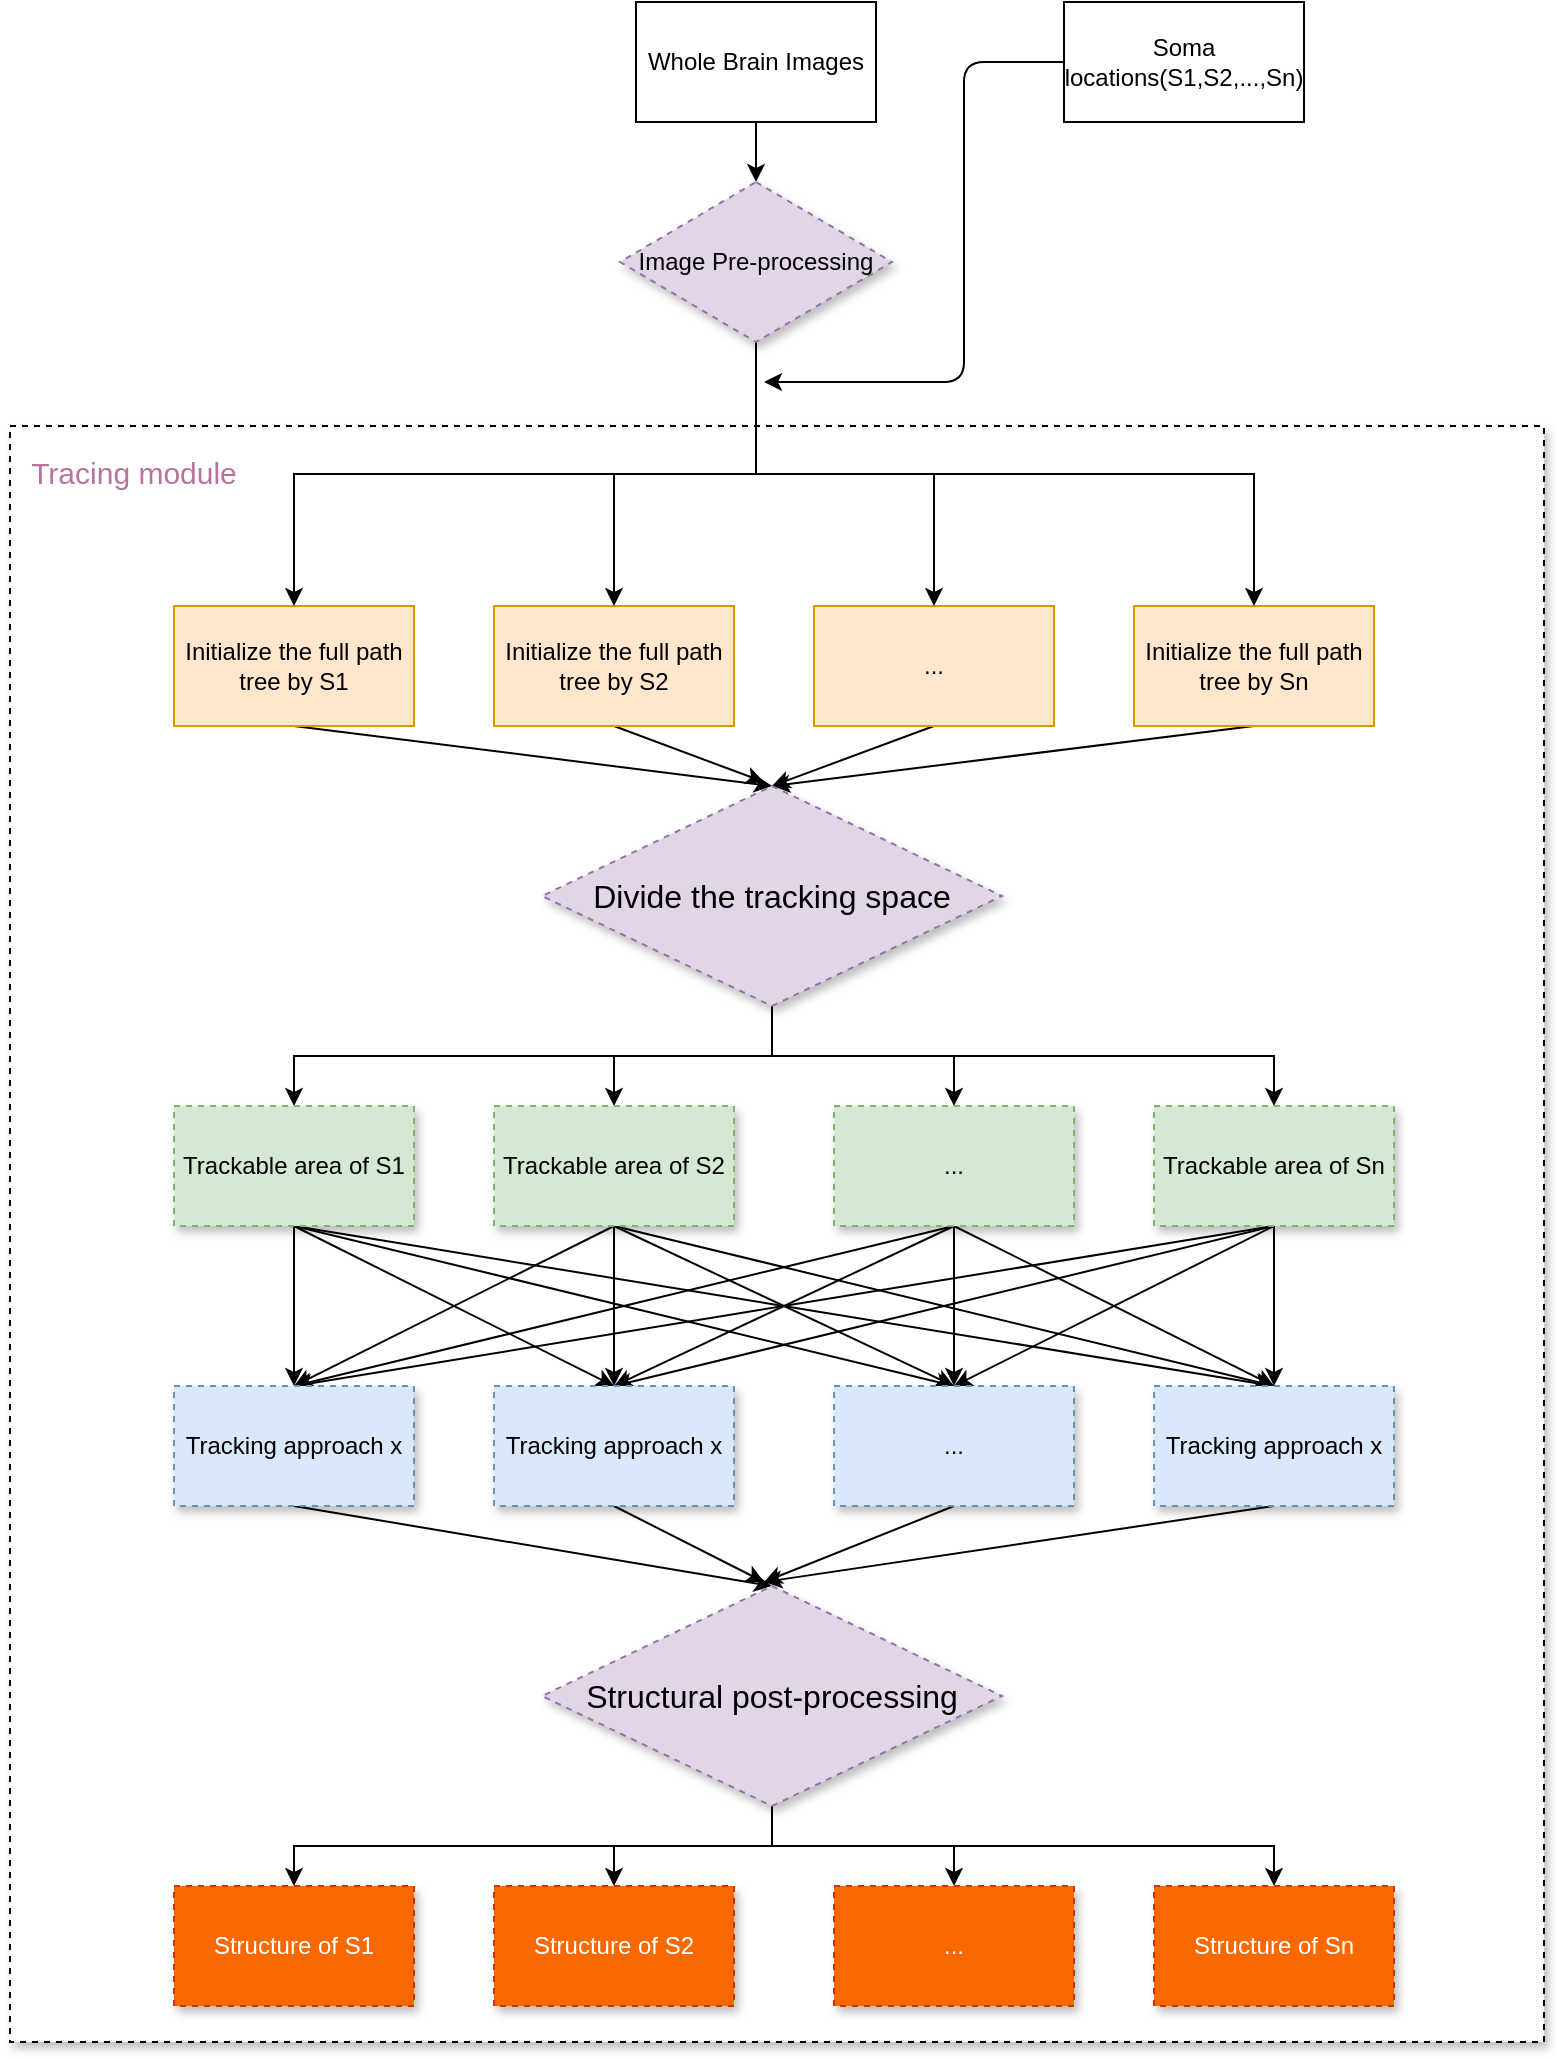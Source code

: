 <mxfile version="13.8.2" type="github" pages="2"><diagram id="cVVwbZ1VFSv5UilpjPtK" name="multiTracer"><mxGraphModel dx="946" dy="564" grid="1" gridSize="10" guides="1" tooltips="1" connect="1" arrows="1" fold="1" page="1" pageScale="1" pageWidth="827" pageHeight="1169" math="0" shadow="0"><root><mxCell id="jenG7ucAbFJNwYXECP2t-0"/><mxCell id="jenG7ucAbFJNwYXECP2t-1" parent="jenG7ucAbFJNwYXECP2t-0"/><mxCell id="AAamOCR6DBkvloYi7RDy-63" style="edgeStyle=none;rounded=0;orthogonalLoop=1;jettySize=auto;html=1;exitX=0.5;exitY=1;exitDx=0;exitDy=0;entryX=0.5;entryY=0;entryDx=0;entryDy=0;" parent="jenG7ucAbFJNwYXECP2t-1" source="bWjHcpEZLNZyK3T6xIc8-0" target="AAamOCR6DBkvloYi7RDy-20" edge="1"><mxGeometry relative="1" as="geometry"/></mxCell><mxCell id="bWjHcpEZLNZyK3T6xIc8-0" value="Whole Brain Images" style="rounded=0;whiteSpace=wrap;html=1;" parent="jenG7ucAbFJNwYXECP2t-1" vertex="1"><mxGeometry x="346" width="120" height="60" as="geometry"/></mxCell><mxCell id="AAamOCR6DBkvloYi7RDy-90" style="edgeStyle=orthogonalEdgeStyle;rounded=0;orthogonalLoop=1;jettySize=auto;html=1;exitX=0;exitY=0.5;exitDx=0;exitDy=0;entryX=0.5;entryY=1;entryDx=0;entryDy=0;strokeColor=none;" parent="jenG7ucAbFJNwYXECP2t-1" source="AAamOCR6DBkvloYi7RDy-0" target="AAamOCR6DBkvloYi7RDy-20" edge="1"><mxGeometry relative="1" as="geometry"/></mxCell><mxCell id="AAamOCR6DBkvloYi7RDy-0" value="Soma locations(S1,S2,...,Sn)" style="rounded=0;whiteSpace=wrap;html=1;" parent="jenG7ucAbFJNwYXECP2t-1" vertex="1"><mxGeometry x="560" width="120" height="60" as="geometry"/></mxCell><mxCell id="AAamOCR6DBkvloYi7RDy-5" value="" style="rounded=0;whiteSpace=wrap;html=1;shadow=1;sketch=0;dashed=1;" parent="jenG7ucAbFJNwYXECP2t-1" vertex="1"><mxGeometry x="33" y="212" width="767" height="808" as="geometry"/></mxCell><mxCell id="AAamOCR6DBkvloYi7RDy-70" style="rounded=0;orthogonalLoop=1;jettySize=auto;html=1;exitX=0.5;exitY=1;exitDx=0;exitDy=0;entryX=0.5;entryY=0;entryDx=0;entryDy=0;" parent="jenG7ucAbFJNwYXECP2t-1" source="AAamOCR6DBkvloYi7RDy-6" target="AAamOCR6DBkvloYi7RDy-15" edge="1"><mxGeometry relative="1" as="geometry"/></mxCell><mxCell id="AAamOCR6DBkvloYi7RDy-6" value="&lt;span&gt;Initialize the full path tree by S1&lt;/span&gt;" style="rounded=0;whiteSpace=wrap;html=1;fillColor=#ffe6cc;strokeColor=#d79b00;" parent="jenG7ucAbFJNwYXECP2t-1" vertex="1"><mxGeometry x="115" y="302" width="120" height="60" as="geometry"/></mxCell><mxCell id="AAamOCR6DBkvloYi7RDy-71" style="edgeStyle=none;rounded=0;orthogonalLoop=1;jettySize=auto;html=1;exitX=0.5;exitY=1;exitDx=0;exitDy=0;" parent="jenG7ucAbFJNwYXECP2t-1" source="AAamOCR6DBkvloYi7RDy-7" edge="1"><mxGeometry relative="1" as="geometry"><mxPoint x="410" y="390" as="targetPoint"/></mxGeometry></mxCell><mxCell id="AAamOCR6DBkvloYi7RDy-7" value="&lt;span&gt;Initialize the full path tree by S2&lt;/span&gt;" style="rounded=0;whiteSpace=wrap;html=1;fillColor=#ffe6cc;strokeColor=#d79b00;" parent="jenG7ucAbFJNwYXECP2t-1" vertex="1"><mxGeometry x="275" y="302" width="120" height="60" as="geometry"/></mxCell><mxCell id="AAamOCR6DBkvloYi7RDy-73" style="edgeStyle=none;rounded=0;orthogonalLoop=1;jettySize=auto;html=1;exitX=0.5;exitY=1;exitDx=0;exitDy=0;entryX=0.5;entryY=0;entryDx=0;entryDy=0;" parent="jenG7ucAbFJNwYXECP2t-1" source="AAamOCR6DBkvloYi7RDy-8" target="AAamOCR6DBkvloYi7RDy-15" edge="1"><mxGeometry relative="1" as="geometry"/></mxCell><mxCell id="AAamOCR6DBkvloYi7RDy-8" value="&lt;span&gt;Initialize the full path tree by Sn&lt;/span&gt;" style="rounded=0;whiteSpace=wrap;html=1;fillColor=#ffe6cc;strokeColor=#d79b00;" parent="jenG7ucAbFJNwYXECP2t-1" vertex="1"><mxGeometry x="595" y="302" width="120" height="60" as="geometry"/></mxCell><mxCell id="AAamOCR6DBkvloYi7RDy-72" style="edgeStyle=none;rounded=0;orthogonalLoop=1;jettySize=auto;html=1;exitX=0.5;exitY=1;exitDx=0;exitDy=0;entryX=0.5;entryY=0;entryDx=0;entryDy=0;" parent="jenG7ucAbFJNwYXECP2t-1" source="AAamOCR6DBkvloYi7RDy-9" target="AAamOCR6DBkvloYi7RDy-15" edge="1"><mxGeometry relative="1" as="geometry"/></mxCell><mxCell id="AAamOCR6DBkvloYi7RDy-9" value="&lt;span&gt;...&lt;/span&gt;" style="rounded=0;whiteSpace=wrap;html=1;fillColor=#ffe6cc;strokeColor=#d79b00;" parent="jenG7ucAbFJNwYXECP2t-1" vertex="1"><mxGeometry x="435" y="302" width="120" height="60" as="geometry"/></mxCell><mxCell id="AAamOCR6DBkvloYi7RDy-10" value="&lt;font color=&quot;#b5739d&quot; style=&quot;font-size: 15px&quot;&gt;Tracing module&lt;/font&gt;" style="text;html=1;align=center;verticalAlign=middle;whiteSpace=wrap;rounded=0;shadow=1;dashed=1;sketch=0;" parent="jenG7ucAbFJNwYXECP2t-1" vertex="1"><mxGeometry x="40" y="220" width="110" height="30" as="geometry"/></mxCell><mxCell id="AAamOCR6DBkvloYi7RDy-74" style="edgeStyle=orthogonalEdgeStyle;rounded=0;orthogonalLoop=1;jettySize=auto;html=1;exitX=0.5;exitY=1;exitDx=0;exitDy=0;entryX=0.5;entryY=0;entryDx=0;entryDy=0;" parent="jenG7ucAbFJNwYXECP2t-1" source="AAamOCR6DBkvloYi7RDy-15" target="AAamOCR6DBkvloYi7RDy-16" edge="1"><mxGeometry relative="1" as="geometry"/></mxCell><mxCell id="AAamOCR6DBkvloYi7RDy-75" style="edgeStyle=orthogonalEdgeStyle;rounded=0;orthogonalLoop=1;jettySize=auto;html=1;exitX=0.5;exitY=1;exitDx=0;exitDy=0;entryX=0.5;entryY=0;entryDx=0;entryDy=0;" parent="jenG7ucAbFJNwYXECP2t-1" source="AAamOCR6DBkvloYi7RDy-15" target="AAamOCR6DBkvloYi7RDy-17" edge="1"><mxGeometry relative="1" as="geometry"/></mxCell><mxCell id="AAamOCR6DBkvloYi7RDy-76" style="edgeStyle=orthogonalEdgeStyle;rounded=0;orthogonalLoop=1;jettySize=auto;html=1;exitX=0.5;exitY=1;exitDx=0;exitDy=0;entryX=0.5;entryY=0;entryDx=0;entryDy=0;" parent="jenG7ucAbFJNwYXECP2t-1" source="AAamOCR6DBkvloYi7RDy-15" target="AAamOCR6DBkvloYi7RDy-18" edge="1"><mxGeometry relative="1" as="geometry"/></mxCell><mxCell id="AAamOCR6DBkvloYi7RDy-77" style="edgeStyle=orthogonalEdgeStyle;rounded=0;orthogonalLoop=1;jettySize=auto;html=1;exitX=0.5;exitY=1;exitDx=0;exitDy=0;entryX=0.5;entryY=0;entryDx=0;entryDy=0;" parent="jenG7ucAbFJNwYXECP2t-1" source="AAamOCR6DBkvloYi7RDy-15" target="AAamOCR6DBkvloYi7RDy-19" edge="1"><mxGeometry relative="1" as="geometry"/></mxCell><mxCell id="AAamOCR6DBkvloYi7RDy-15" value="&lt;font style=&quot;font-size: 16px&quot;&gt;Divide the tracking space&lt;/font&gt;" style="rhombus;whiteSpace=wrap;html=1;rounded=0;shadow=1;dashed=1;sketch=0;fillColor=#e1d5e7;strokeColor=#9673a6;" parent="jenG7ucAbFJNwYXECP2t-1" vertex="1"><mxGeometry x="299" y="392" width="230" height="110" as="geometry"/></mxCell><mxCell id="AAamOCR6DBkvloYi7RDy-33" style="edgeStyle=orthogonalEdgeStyle;rounded=0;orthogonalLoop=1;jettySize=auto;html=1;exitX=0.5;exitY=1;exitDx=0;exitDy=0;entryX=0.5;entryY=0;entryDx=0;entryDy=0;" parent="jenG7ucAbFJNwYXECP2t-1" source="AAamOCR6DBkvloYi7RDy-16" target="AAamOCR6DBkvloYi7RDy-21" edge="1"><mxGeometry relative="1" as="geometry"/></mxCell><mxCell id="AAamOCR6DBkvloYi7RDy-43" style="edgeStyle=none;rounded=0;orthogonalLoop=1;jettySize=auto;html=1;exitX=0.5;exitY=1;exitDx=0;exitDy=0;entryX=0.5;entryY=0;entryDx=0;entryDy=0;" parent="jenG7ucAbFJNwYXECP2t-1" source="AAamOCR6DBkvloYi7RDy-16" target="AAamOCR6DBkvloYi7RDy-22" edge="1"><mxGeometry relative="1" as="geometry"/></mxCell><mxCell id="AAamOCR6DBkvloYi7RDy-49" style="edgeStyle=none;rounded=0;orthogonalLoop=1;jettySize=auto;html=1;exitX=0.5;exitY=1;exitDx=0;exitDy=0;entryX=0.5;entryY=0;entryDx=0;entryDy=0;" parent="jenG7ucAbFJNwYXECP2t-1" source="AAamOCR6DBkvloYi7RDy-16" target="AAamOCR6DBkvloYi7RDy-23" edge="1"><mxGeometry relative="1" as="geometry"/></mxCell><mxCell id="AAamOCR6DBkvloYi7RDy-50" style="edgeStyle=none;rounded=0;orthogonalLoop=1;jettySize=auto;html=1;exitX=0.5;exitY=1;exitDx=0;exitDy=0;entryX=0.5;entryY=0;entryDx=0;entryDy=0;" parent="jenG7ucAbFJNwYXECP2t-1" source="AAamOCR6DBkvloYi7RDy-16" target="AAamOCR6DBkvloYi7RDy-24" edge="1"><mxGeometry relative="1" as="geometry"/></mxCell><mxCell id="AAamOCR6DBkvloYi7RDy-16" value="Trackable area of S1" style="rounded=0;whiteSpace=wrap;html=1;shadow=1;dashed=1;sketch=0;fillColor=#d5e8d4;strokeColor=#82b366;" parent="jenG7ucAbFJNwYXECP2t-1" vertex="1"><mxGeometry x="115" y="552" width="120" height="60" as="geometry"/></mxCell><mxCell id="AAamOCR6DBkvloYi7RDy-34" style="edgeStyle=orthogonalEdgeStyle;rounded=0;orthogonalLoop=1;jettySize=auto;html=1;exitX=0.5;exitY=1;exitDx=0;exitDy=0;entryX=0.5;entryY=0;entryDx=0;entryDy=0;" parent="jenG7ucAbFJNwYXECP2t-1" source="AAamOCR6DBkvloYi7RDy-17" target="AAamOCR6DBkvloYi7RDy-22" edge="1"><mxGeometry relative="1" as="geometry"/></mxCell><mxCell id="AAamOCR6DBkvloYi7RDy-46" style="edgeStyle=none;rounded=0;orthogonalLoop=1;jettySize=auto;html=1;exitX=0.5;exitY=1;exitDx=0;exitDy=0;entryX=0.5;entryY=0;entryDx=0;entryDy=0;" parent="jenG7ucAbFJNwYXECP2t-1" source="AAamOCR6DBkvloYi7RDy-17" target="AAamOCR6DBkvloYi7RDy-21" edge="1"><mxGeometry relative="1" as="geometry"/></mxCell><mxCell id="AAamOCR6DBkvloYi7RDy-52" style="edgeStyle=none;rounded=0;orthogonalLoop=1;jettySize=auto;html=1;exitX=0.5;exitY=1;exitDx=0;exitDy=0;entryX=0.5;entryY=0;entryDx=0;entryDy=0;" parent="jenG7ucAbFJNwYXECP2t-1" source="AAamOCR6DBkvloYi7RDy-17" target="AAamOCR6DBkvloYi7RDy-24" edge="1"><mxGeometry relative="1" as="geometry"/></mxCell><mxCell id="AAamOCR6DBkvloYi7RDy-53" style="edgeStyle=none;rounded=0;orthogonalLoop=1;jettySize=auto;html=1;exitX=0.5;exitY=1;exitDx=0;exitDy=0;entryX=0.5;entryY=0;entryDx=0;entryDy=0;" parent="jenG7ucAbFJNwYXECP2t-1" source="AAamOCR6DBkvloYi7RDy-17" target="AAamOCR6DBkvloYi7RDy-23" edge="1"><mxGeometry relative="1" as="geometry"/></mxCell><mxCell id="AAamOCR6DBkvloYi7RDy-17" value="Trackable area of S2" style="rounded=0;whiteSpace=wrap;html=1;shadow=1;dashed=1;sketch=0;fillColor=#d5e8d4;strokeColor=#82b366;" parent="jenG7ucAbFJNwYXECP2t-1" vertex="1"><mxGeometry x="275" y="552" width="120" height="60" as="geometry"/></mxCell><mxCell id="AAamOCR6DBkvloYi7RDy-35" style="edgeStyle=orthogonalEdgeStyle;rounded=0;orthogonalLoop=1;jettySize=auto;html=1;exitX=0.5;exitY=1;exitDx=0;exitDy=0;" parent="jenG7ucAbFJNwYXECP2t-1" source="AAamOCR6DBkvloYi7RDy-18" target="AAamOCR6DBkvloYi7RDy-23" edge="1"><mxGeometry relative="1" as="geometry"/></mxCell><mxCell id="AAamOCR6DBkvloYi7RDy-44" style="edgeStyle=none;rounded=0;orthogonalLoop=1;jettySize=auto;html=1;exitX=0.5;exitY=1;exitDx=0;exitDy=0;entryX=0.5;entryY=0;entryDx=0;entryDy=0;" parent="jenG7ucAbFJNwYXECP2t-1" source="AAamOCR6DBkvloYi7RDy-18" target="AAamOCR6DBkvloYi7RDy-22" edge="1"><mxGeometry relative="1" as="geometry"/></mxCell><mxCell id="AAamOCR6DBkvloYi7RDy-47" style="edgeStyle=none;rounded=0;orthogonalLoop=1;jettySize=auto;html=1;exitX=0.5;exitY=1;exitDx=0;exitDy=0;entryX=0.5;entryY=0;entryDx=0;entryDy=0;" parent="jenG7ucAbFJNwYXECP2t-1" source="AAamOCR6DBkvloYi7RDy-18" target="AAamOCR6DBkvloYi7RDy-21" edge="1"><mxGeometry relative="1" as="geometry"/></mxCell><mxCell id="AAamOCR6DBkvloYi7RDy-51" style="edgeStyle=none;rounded=0;orthogonalLoop=1;jettySize=auto;html=1;exitX=0.5;exitY=1;exitDx=0;exitDy=0;entryX=0.5;entryY=0;entryDx=0;entryDy=0;" parent="jenG7ucAbFJNwYXECP2t-1" source="AAamOCR6DBkvloYi7RDy-18" target="AAamOCR6DBkvloYi7RDy-24" edge="1"><mxGeometry relative="1" as="geometry"/></mxCell><mxCell id="AAamOCR6DBkvloYi7RDy-18" value="..." style="rounded=0;whiteSpace=wrap;html=1;shadow=1;dashed=1;sketch=0;fillColor=#d5e8d4;strokeColor=#82b366;" parent="jenG7ucAbFJNwYXECP2t-1" vertex="1"><mxGeometry x="445" y="552" width="120" height="60" as="geometry"/></mxCell><mxCell id="AAamOCR6DBkvloYi7RDy-36" style="edgeStyle=orthogonalEdgeStyle;rounded=0;orthogonalLoop=1;jettySize=auto;html=1;exitX=0.5;exitY=1;exitDx=0;exitDy=0;entryX=0.5;entryY=0;entryDx=0;entryDy=0;" parent="jenG7ucAbFJNwYXECP2t-1" source="AAamOCR6DBkvloYi7RDy-19" target="AAamOCR6DBkvloYi7RDy-24" edge="1"><mxGeometry relative="1" as="geometry"/></mxCell><mxCell id="AAamOCR6DBkvloYi7RDy-45" style="edgeStyle=none;rounded=0;orthogonalLoop=1;jettySize=auto;html=1;exitX=0.5;exitY=1;exitDx=0;exitDy=0;entryX=0.5;entryY=0;entryDx=0;entryDy=0;" parent="jenG7ucAbFJNwYXECP2t-1" source="AAamOCR6DBkvloYi7RDy-19" target="AAamOCR6DBkvloYi7RDy-22" edge="1"><mxGeometry relative="1" as="geometry"/></mxCell><mxCell id="AAamOCR6DBkvloYi7RDy-48" style="edgeStyle=none;rounded=0;orthogonalLoop=1;jettySize=auto;html=1;exitX=0.5;exitY=1;exitDx=0;exitDy=0;entryX=0.5;entryY=0;entryDx=0;entryDy=0;" parent="jenG7ucAbFJNwYXECP2t-1" source="AAamOCR6DBkvloYi7RDy-19" target="AAamOCR6DBkvloYi7RDy-21" edge="1"><mxGeometry relative="1" as="geometry"/></mxCell><mxCell id="AAamOCR6DBkvloYi7RDy-54" style="edgeStyle=none;rounded=0;orthogonalLoop=1;jettySize=auto;html=1;exitX=0.5;exitY=1;exitDx=0;exitDy=0;" parent="jenG7ucAbFJNwYXECP2t-1" source="AAamOCR6DBkvloYi7RDy-19" edge="1"><mxGeometry relative="1" as="geometry"><mxPoint x="505" y="692" as="targetPoint"/></mxGeometry></mxCell><mxCell id="AAamOCR6DBkvloYi7RDy-19" value="Trackable area of Sn" style="rounded=0;whiteSpace=wrap;html=1;shadow=1;dashed=1;sketch=0;fillColor=#d5e8d4;strokeColor=#82b366;" parent="jenG7ucAbFJNwYXECP2t-1" vertex="1"><mxGeometry x="605" y="552" width="120" height="60" as="geometry"/></mxCell><mxCell id="AAamOCR6DBkvloYi7RDy-66" style="edgeStyle=orthogonalEdgeStyle;rounded=0;orthogonalLoop=1;jettySize=auto;html=1;exitX=0.5;exitY=1;exitDx=0;exitDy=0;entryX=0.5;entryY=0;entryDx=0;entryDy=0;" parent="jenG7ucAbFJNwYXECP2t-1" source="AAamOCR6DBkvloYi7RDy-20" target="AAamOCR6DBkvloYi7RDy-7" edge="1"><mxGeometry relative="1" as="geometry"/></mxCell><mxCell id="AAamOCR6DBkvloYi7RDy-67" style="edgeStyle=orthogonalEdgeStyle;rounded=0;orthogonalLoop=1;jettySize=auto;html=1;exitX=0.5;exitY=1;exitDx=0;exitDy=0;" parent="jenG7ucAbFJNwYXECP2t-1" source="AAamOCR6DBkvloYi7RDy-20" target="AAamOCR6DBkvloYi7RDy-6" edge="1"><mxGeometry relative="1" as="geometry"/></mxCell><mxCell id="AAamOCR6DBkvloYi7RDy-68" style="edgeStyle=orthogonalEdgeStyle;rounded=0;orthogonalLoop=1;jettySize=auto;html=1;exitX=0.5;exitY=1;exitDx=0;exitDy=0;" parent="jenG7ucAbFJNwYXECP2t-1" source="AAamOCR6DBkvloYi7RDy-20" target="AAamOCR6DBkvloYi7RDy-9" edge="1"><mxGeometry relative="1" as="geometry"/></mxCell><mxCell id="AAamOCR6DBkvloYi7RDy-69" style="edgeStyle=orthogonalEdgeStyle;rounded=0;orthogonalLoop=1;jettySize=auto;html=1;exitX=0.5;exitY=1;exitDx=0;exitDy=0;entryX=0.5;entryY=0;entryDx=0;entryDy=0;" parent="jenG7ucAbFJNwYXECP2t-1" source="AAamOCR6DBkvloYi7RDy-20" target="AAamOCR6DBkvloYi7RDy-8" edge="1"><mxGeometry relative="1" as="geometry"/></mxCell><mxCell id="AAamOCR6DBkvloYi7RDy-20" value="&lt;span&gt;Image Pre-processing&lt;/span&gt;" style="rhombus;whiteSpace=wrap;html=1;rounded=0;shadow=1;dashed=1;sketch=0;fillColor=#e1d5e7;strokeColor=#9673a6;" parent="jenG7ucAbFJNwYXECP2t-1" vertex="1"><mxGeometry x="338" y="90" width="136" height="80" as="geometry"/></mxCell><mxCell id="AAamOCR6DBkvloYi7RDy-78" style="rounded=0;orthogonalLoop=1;jettySize=auto;html=1;exitX=0.5;exitY=1;exitDx=0;exitDy=0;entryX=0.5;entryY=0;entryDx=0;entryDy=0;" parent="jenG7ucAbFJNwYXECP2t-1" source="AAamOCR6DBkvloYi7RDy-21" target="AAamOCR6DBkvloYi7RDy-58" edge="1"><mxGeometry relative="1" as="geometry"/></mxCell><mxCell id="AAamOCR6DBkvloYi7RDy-21" value="Tracking approach x" style="rounded=0;whiteSpace=wrap;html=1;shadow=1;dashed=1;sketch=0;fillColor=#dae8fc;strokeColor=#6c8ebf;" parent="jenG7ucAbFJNwYXECP2t-1" vertex="1"><mxGeometry x="115" y="692" width="120" height="60" as="geometry"/></mxCell><mxCell id="AAamOCR6DBkvloYi7RDy-79" style="edgeStyle=none;rounded=0;orthogonalLoop=1;jettySize=auto;html=1;exitX=0.5;exitY=1;exitDx=0;exitDy=0;" parent="jenG7ucAbFJNwYXECP2t-1" source="AAamOCR6DBkvloYi7RDy-22" edge="1"><mxGeometry relative="1" as="geometry"><mxPoint x="410" y="790" as="targetPoint"/></mxGeometry></mxCell><mxCell id="AAamOCR6DBkvloYi7RDy-22" value="Tracking approach x" style="rounded=0;whiteSpace=wrap;html=1;shadow=1;dashed=1;sketch=0;fillColor=#dae8fc;strokeColor=#6c8ebf;" parent="jenG7ucAbFJNwYXECP2t-1" vertex="1"><mxGeometry x="275" y="692" width="120" height="60" as="geometry"/></mxCell><mxCell id="AAamOCR6DBkvloYi7RDy-80" style="edgeStyle=none;rounded=0;orthogonalLoop=1;jettySize=auto;html=1;exitX=0.5;exitY=1;exitDx=0;exitDy=0;" parent="jenG7ucAbFJNwYXECP2t-1" source="AAamOCR6DBkvloYi7RDy-23" edge="1"><mxGeometry relative="1" as="geometry"><mxPoint x="410" y="790" as="targetPoint"/></mxGeometry></mxCell><mxCell id="AAamOCR6DBkvloYi7RDy-23" value="..." style="rounded=0;whiteSpace=wrap;html=1;shadow=1;dashed=1;sketch=0;fillColor=#dae8fc;strokeColor=#6c8ebf;" parent="jenG7ucAbFJNwYXECP2t-1" vertex="1"><mxGeometry x="445" y="692" width="120" height="60" as="geometry"/></mxCell><mxCell id="AAamOCR6DBkvloYi7RDy-81" style="edgeStyle=none;rounded=0;orthogonalLoop=1;jettySize=auto;html=1;exitX=0.5;exitY=1;exitDx=0;exitDy=0;" parent="jenG7ucAbFJNwYXECP2t-1" source="AAamOCR6DBkvloYi7RDy-24" edge="1"><mxGeometry relative="1" as="geometry"><mxPoint x="410" y="790" as="targetPoint"/></mxGeometry></mxCell><mxCell id="AAamOCR6DBkvloYi7RDy-24" value="Tracking approach x" style="rounded=0;whiteSpace=wrap;html=1;shadow=1;dashed=1;sketch=0;fillColor=#dae8fc;strokeColor=#6c8ebf;" parent="jenG7ucAbFJNwYXECP2t-1" vertex="1"><mxGeometry x="605" y="692" width="120" height="60" as="geometry"/></mxCell><mxCell id="AAamOCR6DBkvloYi7RDy-82" style="edgeStyle=orthogonalEdgeStyle;rounded=0;orthogonalLoop=1;jettySize=auto;html=1;exitX=0.5;exitY=1;exitDx=0;exitDy=0;entryX=0.5;entryY=0;entryDx=0;entryDy=0;" parent="jenG7ucAbFJNwYXECP2t-1" source="AAamOCR6DBkvloYi7RDy-58" target="AAamOCR6DBkvloYi7RDy-59" edge="1"><mxGeometry relative="1" as="geometry"/></mxCell><mxCell id="AAamOCR6DBkvloYi7RDy-83" style="edgeStyle=orthogonalEdgeStyle;rounded=0;orthogonalLoop=1;jettySize=auto;html=1;exitX=0.5;exitY=1;exitDx=0;exitDy=0;entryX=0.5;entryY=0;entryDx=0;entryDy=0;" parent="jenG7ucAbFJNwYXECP2t-1" source="AAamOCR6DBkvloYi7RDy-58" target="AAamOCR6DBkvloYi7RDy-60" edge="1"><mxGeometry relative="1" as="geometry"/></mxCell><mxCell id="AAamOCR6DBkvloYi7RDy-84" style="edgeStyle=orthogonalEdgeStyle;rounded=0;orthogonalLoop=1;jettySize=auto;html=1;exitX=0.5;exitY=1;exitDx=0;exitDy=0;entryX=0.5;entryY=0;entryDx=0;entryDy=0;" parent="jenG7ucAbFJNwYXECP2t-1" source="AAamOCR6DBkvloYi7RDy-58" target="AAamOCR6DBkvloYi7RDy-61" edge="1"><mxGeometry relative="1" as="geometry"/></mxCell><mxCell id="AAamOCR6DBkvloYi7RDy-85" style="edgeStyle=orthogonalEdgeStyle;rounded=0;orthogonalLoop=1;jettySize=auto;html=1;exitX=0.5;exitY=1;exitDx=0;exitDy=0;entryX=0.5;entryY=0;entryDx=0;entryDy=0;" parent="jenG7ucAbFJNwYXECP2t-1" source="AAamOCR6DBkvloYi7RDy-58" target="AAamOCR6DBkvloYi7RDy-62" edge="1"><mxGeometry relative="1" as="geometry"/></mxCell><mxCell id="AAamOCR6DBkvloYi7RDy-58" value="&lt;font style=&quot;font-size: 16px&quot;&gt;Structural post-processing&lt;/font&gt;" style="rhombus;whiteSpace=wrap;html=1;rounded=0;shadow=1;dashed=1;sketch=0;fillColor=#e1d5e7;strokeColor=#9673a6;" parent="jenG7ucAbFJNwYXECP2t-1" vertex="1"><mxGeometry x="299" y="792" width="230" height="110" as="geometry"/></mxCell><mxCell id="AAamOCR6DBkvloYi7RDy-59" value="Structure of S1" style="rounded=0;whiteSpace=wrap;html=1;shadow=1;dashed=1;sketch=0;fillColor=#fa6800;strokeColor=#C73500;fontColor=#ffffff;" parent="jenG7ucAbFJNwYXECP2t-1" vertex="1"><mxGeometry x="115" y="942" width="120" height="60" as="geometry"/></mxCell><mxCell id="AAamOCR6DBkvloYi7RDy-60" value="Structure of S2" style="rounded=0;whiteSpace=wrap;html=1;shadow=1;dashed=1;sketch=0;fillColor=#fa6800;strokeColor=#C73500;fontColor=#ffffff;" parent="jenG7ucAbFJNwYXECP2t-1" vertex="1"><mxGeometry x="275" y="942" width="120" height="60" as="geometry"/></mxCell><mxCell id="AAamOCR6DBkvloYi7RDy-61" value="..." style="rounded=0;whiteSpace=wrap;html=1;shadow=1;dashed=1;sketch=0;fillColor=#fa6800;strokeColor=#C73500;fontColor=#ffffff;" parent="jenG7ucAbFJNwYXECP2t-1" vertex="1"><mxGeometry x="445" y="942" width="120" height="60" as="geometry"/></mxCell><mxCell id="AAamOCR6DBkvloYi7RDy-62" value="Structure of Sn" style="rounded=0;whiteSpace=wrap;html=1;shadow=1;dashed=1;sketch=0;fillColor=#fa6800;strokeColor=#C73500;fontColor=#ffffff;" parent="jenG7ucAbFJNwYXECP2t-1" vertex="1"><mxGeometry x="605" y="942" width="120" height="60" as="geometry"/></mxCell><mxCell id="AAamOCR6DBkvloYi7RDy-95" value="" style="edgeStyle=segmentEdgeStyle;endArrow=classic;html=1;exitX=0;exitY=0.5;exitDx=0;exitDy=0;" parent="jenG7ucAbFJNwYXECP2t-1" source="AAamOCR6DBkvloYi7RDy-0" edge="1"><mxGeometry width="50" height="50" relative="1" as="geometry"><mxPoint x="520" y="80" as="sourcePoint"/><mxPoint x="410" y="190" as="targetPoint"/><Array as="points"><mxPoint x="510" y="30"/><mxPoint x="510" y="190"/></Array></mxGeometry></mxCell></root></mxGraphModel></diagram><diagram id="wke-AhNI5nSdC-DT3Ipr" name="Page-2"><mxGraphModel dx="946" dy="564" grid="1" gridSize="10" guides="1" tooltips="1" connect="1" arrows="1" fold="1" page="1" pageScale="1" pageWidth="827" pageHeight="1169" math="0" shadow="0"><root><mxCell id="DgoQqWbvXTA6ulKCIxGK-0"/><mxCell id="DgoQqWbvXTA6ulKCIxGK-1" parent="DgoQqWbvXTA6ulKCIxGK-0"/></root></mxGraphModel></diagram></mxfile>